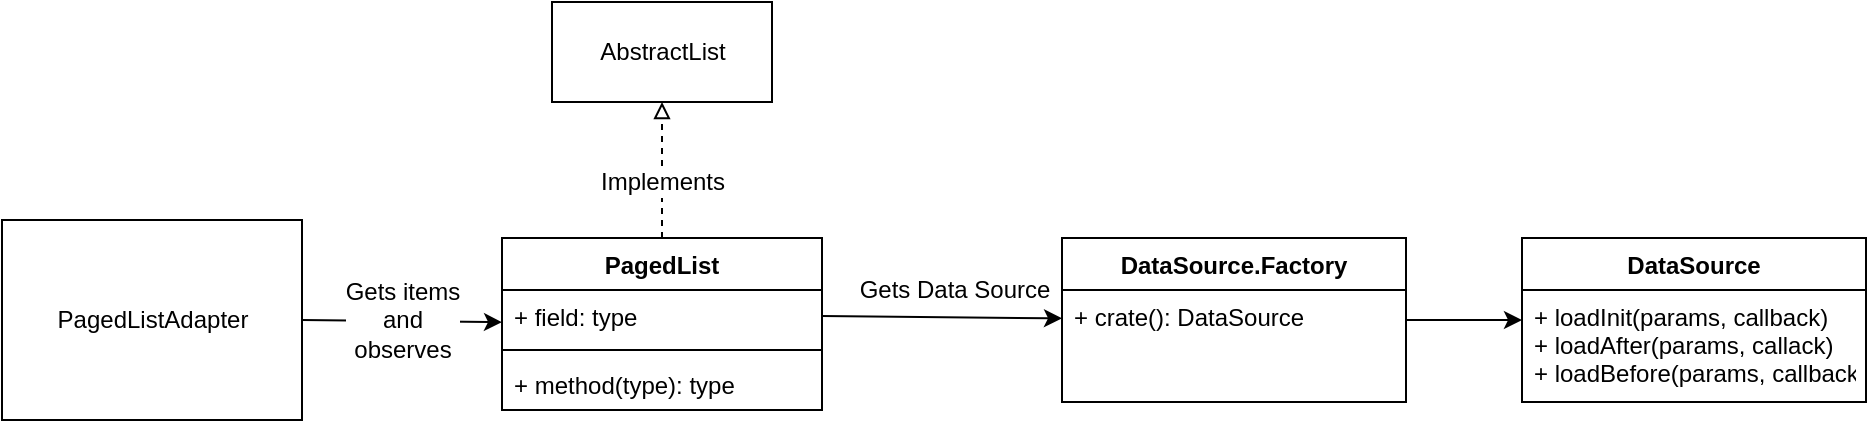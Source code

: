 <mxfile version="12.9.3" type="device"><diagram id="1amOV7BUJUS3iJEZ6POl" name="Page-1"><mxGraphModel dx="1422" dy="825" grid="1" gridSize="10" guides="1" tooltips="1" connect="1" arrows="1" fold="1" page="1" pageScale="1" pageWidth="1100" pageHeight="850" math="0" shadow="0"><root><mxCell id="0"/><mxCell id="1" parent="0"/><mxCell id="5sGjX28_k62yIOcThJ3t-2" value="DataSource" style="swimlane;fontStyle=1;align=center;verticalAlign=top;childLayout=stackLayout;horizontal=1;startSize=26;horizontalStack=0;resizeParent=1;resizeParentMax=0;resizeLast=0;collapsible=1;marginBottom=0;" parent="1" vertex="1"><mxGeometry x="880" y="478" width="172" height="82" as="geometry"/></mxCell><mxCell id="5sGjX28_k62yIOcThJ3t-10" value="+ loadInit(params, callback)&#10;+ loadAfter(params, callack)&#10;+ loadBefore(params, callback)&#10;" style="text;strokeColor=none;fillColor=none;align=left;verticalAlign=top;spacingLeft=4;spacingRight=4;overflow=hidden;rotatable=0;points=[[0,0.5],[1,0.5]];portConstraint=eastwest;" parent="5sGjX28_k62yIOcThJ3t-2" vertex="1"><mxGeometry y="26" width="172" height="56" as="geometry"/></mxCell><mxCell id="5sGjX28_k62yIOcThJ3t-11" value="DataSource.Factory" style="swimlane;fontStyle=1;align=center;verticalAlign=top;childLayout=stackLayout;horizontal=1;startSize=26;horizontalStack=0;resizeParent=1;resizeParentMax=0;resizeLast=0;collapsible=1;marginBottom=0;" parent="1" vertex="1"><mxGeometry x="650" y="478" width="172" height="82" as="geometry"><mxRectangle x="370" y="150" width="150" height="26" as="alternateBounds"/></mxGeometry></mxCell><mxCell id="5sGjX28_k62yIOcThJ3t-12" value="+ crate(): DataSource&#10;" style="text;strokeColor=none;fillColor=none;align=left;verticalAlign=top;spacingLeft=4;spacingRight=4;overflow=hidden;rotatable=0;points=[[0,0.5],[1,0.5]];portConstraint=eastwest;" parent="5sGjX28_k62yIOcThJ3t-11" vertex="1"><mxGeometry y="26" width="172" height="56" as="geometry"/></mxCell><mxCell id="5sGjX28_k62yIOcThJ3t-26" style="rounded=0;orthogonalLoop=1;jettySize=auto;html=1;entryX=0.5;entryY=1;entryDx=0;entryDy=0;endArrow=block;endFill=0;dashed=1;" parent="1" source="5sGjX28_k62yIOcThJ3t-17" target="5sGjX28_k62yIOcThJ3t-24" edge="1"><mxGeometry relative="1" as="geometry"/></mxCell><mxCell id="5sGjX28_k62yIOcThJ3t-36" value="Implements" style="text;html=1;align=center;verticalAlign=middle;resizable=0;points=[];labelBackgroundColor=#ffffff;" parent="5sGjX28_k62yIOcThJ3t-26" vertex="1" connectable="0"><mxGeometry x="-0.412" y="-2" relative="1" as="geometry"><mxPoint x="-2" y="-8" as="offset"/></mxGeometry></mxCell><mxCell id="5sGjX28_k62yIOcThJ3t-17" value="PagedList" style="swimlane;fontStyle=1;align=center;verticalAlign=top;childLayout=stackLayout;horizontal=1;startSize=26;horizontalStack=0;resizeParent=1;resizeParentMax=0;resizeLast=0;collapsible=1;marginBottom=0;" parent="1" vertex="1"><mxGeometry x="370" y="478" width="160" height="86" as="geometry"/></mxCell><mxCell id="5sGjX28_k62yIOcThJ3t-18" value="+ field: type" style="text;strokeColor=none;fillColor=none;align=left;verticalAlign=top;spacingLeft=4;spacingRight=4;overflow=hidden;rotatable=0;points=[[0,0.5],[1,0.5]];portConstraint=eastwest;" parent="5sGjX28_k62yIOcThJ3t-17" vertex="1"><mxGeometry y="26" width="160" height="26" as="geometry"/></mxCell><mxCell id="5sGjX28_k62yIOcThJ3t-19" value="" style="line;strokeWidth=1;fillColor=none;align=left;verticalAlign=middle;spacingTop=-1;spacingLeft=3;spacingRight=3;rotatable=0;labelPosition=right;points=[];portConstraint=eastwest;" parent="5sGjX28_k62yIOcThJ3t-17" vertex="1"><mxGeometry y="52" width="160" height="8" as="geometry"/></mxCell><mxCell id="5sGjX28_k62yIOcThJ3t-20" value="+ method(type): type" style="text;strokeColor=none;fillColor=none;align=left;verticalAlign=top;spacingLeft=4;spacingRight=4;overflow=hidden;rotatable=0;points=[[0,0.5],[1,0.5]];portConstraint=eastwest;" parent="5sGjX28_k62yIOcThJ3t-17" vertex="1"><mxGeometry y="60" width="160" height="26" as="geometry"/></mxCell><mxCell id="5sGjX28_k62yIOcThJ3t-24" value="AbstractList" style="html=1;" parent="1" vertex="1"><mxGeometry x="395" y="360" width="110" height="50" as="geometry"/></mxCell><mxCell id="5sGjX28_k62yIOcThJ3t-32" style="edgeStyle=none;rounded=0;orthogonalLoop=1;jettySize=auto;html=1;exitX=1;exitY=0.5;exitDx=0;exitDy=0;endArrow=classic;endFill=1;" parent="1" source="5sGjX28_k62yIOcThJ3t-30" target="5sGjX28_k62yIOcThJ3t-17" edge="1"><mxGeometry relative="1" as="geometry"/></mxCell><mxCell id="5sGjX28_k62yIOcThJ3t-38" value="Gets items&lt;br&gt;and&lt;br&gt;observes" style="text;html=1;align=center;verticalAlign=middle;resizable=0;points=[];labelBackgroundColor=#ffffff;" parent="5sGjX28_k62yIOcThJ3t-32" vertex="1" connectable="0"><mxGeometry x="0.26" relative="1" as="geometry"><mxPoint x="-13" y="-0.7" as="offset"/></mxGeometry></mxCell><mxCell id="5sGjX28_k62yIOcThJ3t-30" value="PagedListAdapter" style="html=1;" parent="1" vertex="1"><mxGeometry x="120" y="469" width="150" height="100" as="geometry"/></mxCell><mxCell id="5sGjX28_k62yIOcThJ3t-34" style="edgeStyle=none;rounded=0;orthogonalLoop=1;jettySize=auto;html=1;exitX=1;exitY=0.5;exitDx=0;exitDy=0;endArrow=classic;endFill=1;" parent="1" source="5sGjX28_k62yIOcThJ3t-18" target="5sGjX28_k62yIOcThJ3t-11" edge="1"><mxGeometry relative="1" as="geometry"/></mxCell><mxCell id="5sGjX28_k62yIOcThJ3t-37" value="Gets Data Source" style="text;html=1;align=center;verticalAlign=middle;resizable=0;points=[];labelBackgroundColor=#ffffff;" parent="5sGjX28_k62yIOcThJ3t-34" vertex="1" connectable="0"><mxGeometry x="0.236" y="3" relative="1" as="geometry"><mxPoint x="-8.03" y="-10.72" as="offset"/></mxGeometry></mxCell><mxCell id="5sGjX28_k62yIOcThJ3t-35" style="edgeStyle=none;rounded=0;orthogonalLoop=1;jettySize=auto;html=1;endArrow=classic;endFill=1;" parent="1" source="5sGjX28_k62yIOcThJ3t-11" target="5sGjX28_k62yIOcThJ3t-2" edge="1"><mxGeometry relative="1" as="geometry"/></mxCell></root></mxGraphModel></diagram></mxfile>
